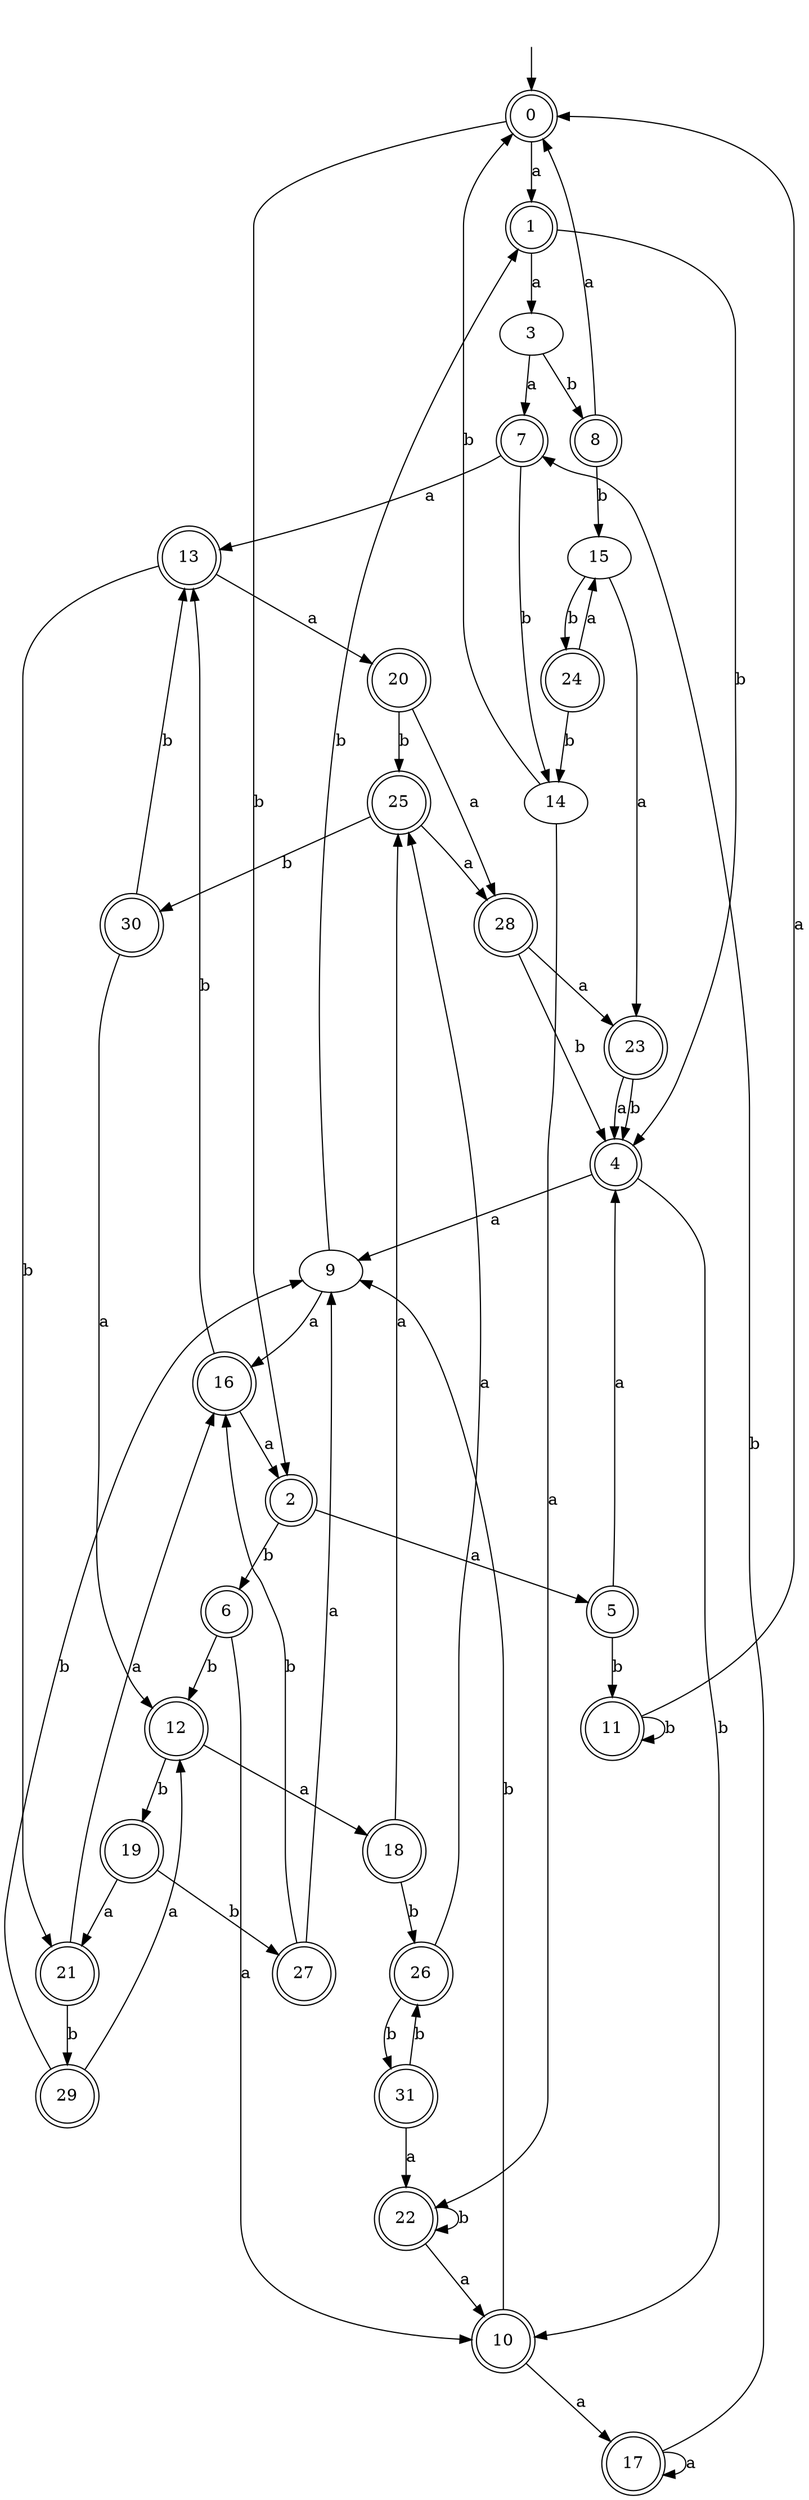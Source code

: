digraph RandomDFA {
  __start0 [label="", shape=none];
  __start0 -> 0 [label=""];
  0 [shape=circle] [shape=doublecircle]
  0 -> 1 [label="a"]
  0 -> 2 [label="b"]
  1 [shape=doublecircle]
  1 -> 3 [label="a"]
  1 -> 4 [label="b"]
  2 [shape=doublecircle]
  2 -> 5 [label="a"]
  2 -> 6 [label="b"]
  3
  3 -> 7 [label="a"]
  3 -> 8 [label="b"]
  4 [shape=doublecircle]
  4 -> 9 [label="a"]
  4 -> 10 [label="b"]
  5 [shape=doublecircle]
  5 -> 4 [label="a"]
  5 -> 11 [label="b"]
  6 [shape=doublecircle]
  6 -> 10 [label="a"]
  6 -> 12 [label="b"]
  7 [shape=doublecircle]
  7 -> 13 [label="a"]
  7 -> 14 [label="b"]
  8 [shape=doublecircle]
  8 -> 0 [label="a"]
  8 -> 15 [label="b"]
  9
  9 -> 16 [label="a"]
  9 -> 1 [label="b"]
  10 [shape=doublecircle]
  10 -> 17 [label="a"]
  10 -> 9 [label="b"]
  11 [shape=doublecircle]
  11 -> 0 [label="a"]
  11 -> 11 [label="b"]
  12 [shape=doublecircle]
  12 -> 18 [label="a"]
  12 -> 19 [label="b"]
  13 [shape=doublecircle]
  13 -> 20 [label="a"]
  13 -> 21 [label="b"]
  14
  14 -> 22 [label="a"]
  14 -> 0 [label="b"]
  15
  15 -> 23 [label="a"]
  15 -> 24 [label="b"]
  16 [shape=doublecircle]
  16 -> 2 [label="a"]
  16 -> 13 [label="b"]
  17 [shape=doublecircle]
  17 -> 17 [label="a"]
  17 -> 7 [label="b"]
  18 [shape=doublecircle]
  18 -> 25 [label="a"]
  18 -> 26 [label="b"]
  19 [shape=doublecircle]
  19 -> 21 [label="a"]
  19 -> 27 [label="b"]
  20 [shape=doublecircle]
  20 -> 28 [label="a"]
  20 -> 25 [label="b"]
  21 [shape=doublecircle]
  21 -> 16 [label="a"]
  21 -> 29 [label="b"]
  22 [shape=doublecircle]
  22 -> 10 [label="a"]
  22 -> 22 [label="b"]
  23 [shape=doublecircle]
  23 -> 4 [label="a"]
  23 -> 4 [label="b"]
  24 [shape=doublecircle]
  24 -> 15 [label="a"]
  24 -> 14 [label="b"]
  25 [shape=doublecircle]
  25 -> 28 [label="a"]
  25 -> 30 [label="b"]
  26 [shape=doublecircle]
  26 -> 25 [label="a"]
  26 -> 31 [label="b"]
  27 [shape=doublecircle]
  27 -> 9 [label="a"]
  27 -> 16 [label="b"]
  28 [shape=doublecircle]
  28 -> 23 [label="a"]
  28 -> 4 [label="b"]
  29 [shape=doublecircle]
  29 -> 12 [label="a"]
  29 -> 9 [label="b"]
  30 [shape=doublecircle]
  30 -> 12 [label="a"]
  30 -> 13 [label="b"]
  31 [shape=doublecircle]
  31 -> 22 [label="a"]
  31 -> 26 [label="b"]
}
